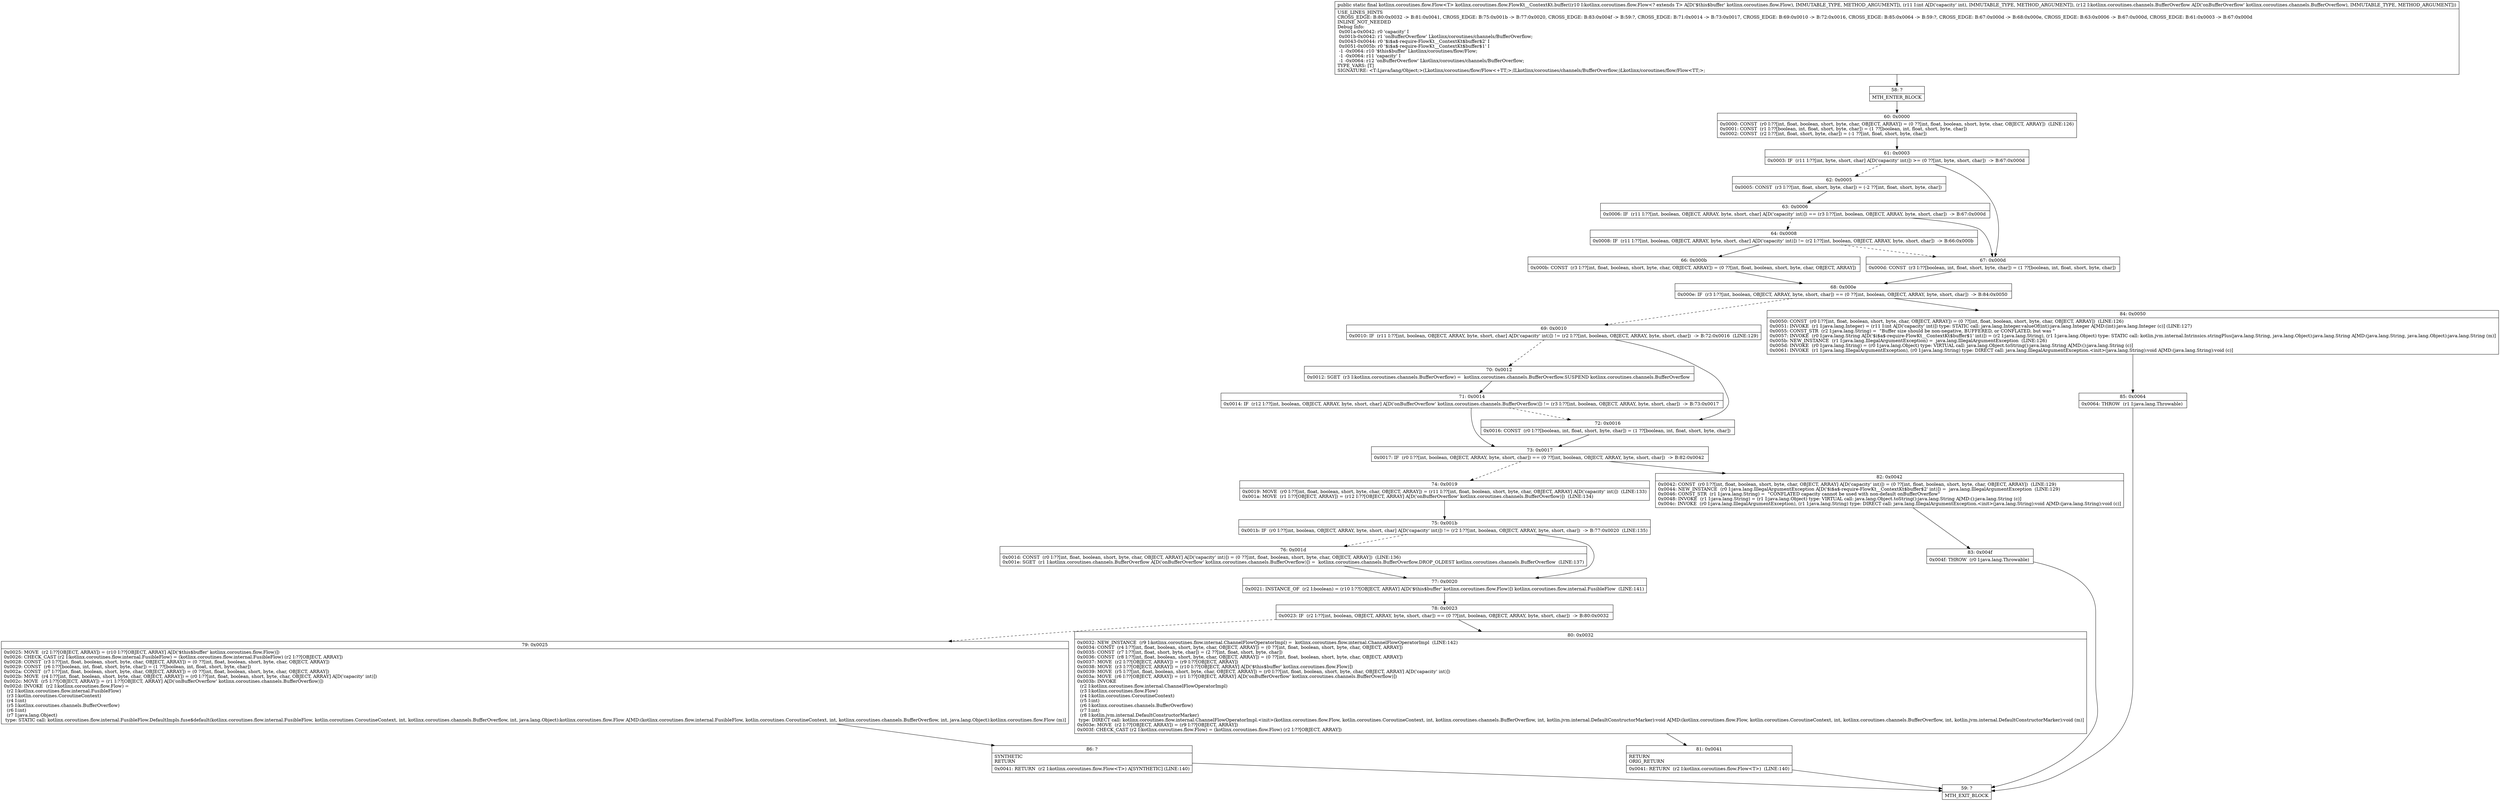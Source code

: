 digraph "CFG forkotlinx.coroutines.flow.FlowKt__ContextKt.buffer(Lkotlinx\/coroutines\/flow\/Flow;ILkotlinx\/coroutines\/channels\/BufferOverflow;)Lkotlinx\/coroutines\/flow\/Flow;" {
Node_58 [shape=record,label="{58\:\ ?|MTH_ENTER_BLOCK\l}"];
Node_60 [shape=record,label="{60\:\ 0x0000|0x0000: CONST  (r0 I:??[int, float, boolean, short, byte, char, OBJECT, ARRAY]) = (0 ??[int, float, boolean, short, byte, char, OBJECT, ARRAY])  (LINE:126)\l0x0001: CONST  (r1 I:??[boolean, int, float, short, byte, char]) = (1 ??[boolean, int, float, short, byte, char]) \l0x0002: CONST  (r2 I:??[int, float, short, byte, char]) = (\-1 ??[int, float, short, byte, char]) \l}"];
Node_61 [shape=record,label="{61\:\ 0x0003|0x0003: IF  (r11 I:??[int, byte, short, char] A[D('capacity' int)]) \>= (0 ??[int, byte, short, char])  \-\> B:67:0x000d \l}"];
Node_62 [shape=record,label="{62\:\ 0x0005|0x0005: CONST  (r3 I:??[int, float, short, byte, char]) = (\-2 ??[int, float, short, byte, char]) \l}"];
Node_63 [shape=record,label="{63\:\ 0x0006|0x0006: IF  (r11 I:??[int, boolean, OBJECT, ARRAY, byte, short, char] A[D('capacity' int)]) == (r3 I:??[int, boolean, OBJECT, ARRAY, byte, short, char])  \-\> B:67:0x000d \l}"];
Node_64 [shape=record,label="{64\:\ 0x0008|0x0008: IF  (r11 I:??[int, boolean, OBJECT, ARRAY, byte, short, char] A[D('capacity' int)]) != (r2 I:??[int, boolean, OBJECT, ARRAY, byte, short, char])  \-\> B:66:0x000b \l}"];
Node_66 [shape=record,label="{66\:\ 0x000b|0x000b: CONST  (r3 I:??[int, float, boolean, short, byte, char, OBJECT, ARRAY]) = (0 ??[int, float, boolean, short, byte, char, OBJECT, ARRAY]) \l}"];
Node_68 [shape=record,label="{68\:\ 0x000e|0x000e: IF  (r3 I:??[int, boolean, OBJECT, ARRAY, byte, short, char]) == (0 ??[int, boolean, OBJECT, ARRAY, byte, short, char])  \-\> B:84:0x0050 \l}"];
Node_69 [shape=record,label="{69\:\ 0x0010|0x0010: IF  (r11 I:??[int, boolean, OBJECT, ARRAY, byte, short, char] A[D('capacity' int)]) != (r2 I:??[int, boolean, OBJECT, ARRAY, byte, short, char])  \-\> B:72:0x0016  (LINE:129)\l}"];
Node_70 [shape=record,label="{70\:\ 0x0012|0x0012: SGET  (r3 I:kotlinx.coroutines.channels.BufferOverflow) =  kotlinx.coroutines.channels.BufferOverflow.SUSPEND kotlinx.coroutines.channels.BufferOverflow \l}"];
Node_71 [shape=record,label="{71\:\ 0x0014|0x0014: IF  (r12 I:??[int, boolean, OBJECT, ARRAY, byte, short, char] A[D('onBufferOverflow' kotlinx.coroutines.channels.BufferOverflow)]) != (r3 I:??[int, boolean, OBJECT, ARRAY, byte, short, char])  \-\> B:73:0x0017 \l}"];
Node_73 [shape=record,label="{73\:\ 0x0017|0x0017: IF  (r0 I:??[int, boolean, OBJECT, ARRAY, byte, short, char]) == (0 ??[int, boolean, OBJECT, ARRAY, byte, short, char])  \-\> B:82:0x0042 \l}"];
Node_74 [shape=record,label="{74\:\ 0x0019|0x0019: MOVE  (r0 I:??[int, float, boolean, short, byte, char, OBJECT, ARRAY]) = (r11 I:??[int, float, boolean, short, byte, char, OBJECT, ARRAY] A[D('capacity' int)])  (LINE:133)\l0x001a: MOVE  (r1 I:??[OBJECT, ARRAY]) = (r12 I:??[OBJECT, ARRAY] A[D('onBufferOverflow' kotlinx.coroutines.channels.BufferOverflow)])  (LINE:134)\l}"];
Node_75 [shape=record,label="{75\:\ 0x001b|0x001b: IF  (r0 I:??[int, boolean, OBJECT, ARRAY, byte, short, char] A[D('capacity' int)]) != (r2 I:??[int, boolean, OBJECT, ARRAY, byte, short, char])  \-\> B:77:0x0020  (LINE:135)\l}"];
Node_76 [shape=record,label="{76\:\ 0x001d|0x001d: CONST  (r0 I:??[int, float, boolean, short, byte, char, OBJECT, ARRAY] A[D('capacity' int)]) = (0 ??[int, float, boolean, short, byte, char, OBJECT, ARRAY])  (LINE:136)\l0x001e: SGET  (r1 I:kotlinx.coroutines.channels.BufferOverflow A[D('onBufferOverflow' kotlinx.coroutines.channels.BufferOverflow)]) =  kotlinx.coroutines.channels.BufferOverflow.DROP_OLDEST kotlinx.coroutines.channels.BufferOverflow  (LINE:137)\l}"];
Node_77 [shape=record,label="{77\:\ 0x0020|0x0021: INSTANCE_OF  (r2 I:boolean) = (r10 I:??[OBJECT, ARRAY] A[D('$this$buffer' kotlinx.coroutines.flow.Flow)]) kotlinx.coroutines.flow.internal.FusibleFlow  (LINE:141)\l}"];
Node_78 [shape=record,label="{78\:\ 0x0023|0x0023: IF  (r2 I:??[int, boolean, OBJECT, ARRAY, byte, short, char]) == (0 ??[int, boolean, OBJECT, ARRAY, byte, short, char])  \-\> B:80:0x0032 \l}"];
Node_79 [shape=record,label="{79\:\ 0x0025|0x0025: MOVE  (r2 I:??[OBJECT, ARRAY]) = (r10 I:??[OBJECT, ARRAY] A[D('$this$buffer' kotlinx.coroutines.flow.Flow)]) \l0x0026: CHECK_CAST (r2 I:kotlinx.coroutines.flow.internal.FusibleFlow) = (kotlinx.coroutines.flow.internal.FusibleFlow) (r2 I:??[OBJECT, ARRAY]) \l0x0028: CONST  (r3 I:??[int, float, boolean, short, byte, char, OBJECT, ARRAY]) = (0 ??[int, float, boolean, short, byte, char, OBJECT, ARRAY]) \l0x0029: CONST  (r6 I:??[boolean, int, float, short, byte, char]) = (1 ??[boolean, int, float, short, byte, char]) \l0x002a: CONST  (r7 I:??[int, float, boolean, short, byte, char, OBJECT, ARRAY]) = (0 ??[int, float, boolean, short, byte, char, OBJECT, ARRAY]) \l0x002b: MOVE  (r4 I:??[int, float, boolean, short, byte, char, OBJECT, ARRAY]) = (r0 I:??[int, float, boolean, short, byte, char, OBJECT, ARRAY] A[D('capacity' int)]) \l0x002c: MOVE  (r5 I:??[OBJECT, ARRAY]) = (r1 I:??[OBJECT, ARRAY] A[D('onBufferOverflow' kotlinx.coroutines.channels.BufferOverflow)]) \l0x002d: INVOKE  (r2 I:kotlinx.coroutines.flow.Flow) = \l  (r2 I:kotlinx.coroutines.flow.internal.FusibleFlow)\l  (r3 I:kotlin.coroutines.CoroutineContext)\l  (r4 I:int)\l  (r5 I:kotlinx.coroutines.channels.BufferOverflow)\l  (r6 I:int)\l  (r7 I:java.lang.Object)\l type: STATIC call: kotlinx.coroutines.flow.internal.FusibleFlow.DefaultImpls.fuse$default(kotlinx.coroutines.flow.internal.FusibleFlow, kotlin.coroutines.CoroutineContext, int, kotlinx.coroutines.channels.BufferOverflow, int, java.lang.Object):kotlinx.coroutines.flow.Flow A[MD:(kotlinx.coroutines.flow.internal.FusibleFlow, kotlin.coroutines.CoroutineContext, int, kotlinx.coroutines.channels.BufferOverflow, int, java.lang.Object):kotlinx.coroutines.flow.Flow (m)]\l}"];
Node_86 [shape=record,label="{86\:\ ?|SYNTHETIC\lRETURN\l|0x0041: RETURN  (r2 I:kotlinx.coroutines.flow.Flow\<T\>) A[SYNTHETIC] (LINE:140)\l}"];
Node_59 [shape=record,label="{59\:\ ?|MTH_EXIT_BLOCK\l}"];
Node_80 [shape=record,label="{80\:\ 0x0032|0x0032: NEW_INSTANCE  (r9 I:kotlinx.coroutines.flow.internal.ChannelFlowOperatorImpl) =  kotlinx.coroutines.flow.internal.ChannelFlowOperatorImpl  (LINE:142)\l0x0034: CONST  (r4 I:??[int, float, boolean, short, byte, char, OBJECT, ARRAY]) = (0 ??[int, float, boolean, short, byte, char, OBJECT, ARRAY]) \l0x0035: CONST  (r7 I:??[int, float, short, byte, char]) = (2 ??[int, float, short, byte, char]) \l0x0036: CONST  (r8 I:??[int, float, boolean, short, byte, char, OBJECT, ARRAY]) = (0 ??[int, float, boolean, short, byte, char, OBJECT, ARRAY]) \l0x0037: MOVE  (r2 I:??[OBJECT, ARRAY]) = (r9 I:??[OBJECT, ARRAY]) \l0x0038: MOVE  (r3 I:??[OBJECT, ARRAY]) = (r10 I:??[OBJECT, ARRAY] A[D('$this$buffer' kotlinx.coroutines.flow.Flow)]) \l0x0039: MOVE  (r5 I:??[int, float, boolean, short, byte, char, OBJECT, ARRAY]) = (r0 I:??[int, float, boolean, short, byte, char, OBJECT, ARRAY] A[D('capacity' int)]) \l0x003a: MOVE  (r6 I:??[OBJECT, ARRAY]) = (r1 I:??[OBJECT, ARRAY] A[D('onBufferOverflow' kotlinx.coroutines.channels.BufferOverflow)]) \l0x003b: INVOKE  \l  (r2 I:kotlinx.coroutines.flow.internal.ChannelFlowOperatorImpl)\l  (r3 I:kotlinx.coroutines.flow.Flow)\l  (r4 I:kotlin.coroutines.CoroutineContext)\l  (r5 I:int)\l  (r6 I:kotlinx.coroutines.channels.BufferOverflow)\l  (r7 I:int)\l  (r8 I:kotlin.jvm.internal.DefaultConstructorMarker)\l type: DIRECT call: kotlinx.coroutines.flow.internal.ChannelFlowOperatorImpl.\<init\>(kotlinx.coroutines.flow.Flow, kotlin.coroutines.CoroutineContext, int, kotlinx.coroutines.channels.BufferOverflow, int, kotlin.jvm.internal.DefaultConstructorMarker):void A[MD:(kotlinx.coroutines.flow.Flow, kotlin.coroutines.CoroutineContext, int, kotlinx.coroutines.channels.BufferOverflow, int, kotlin.jvm.internal.DefaultConstructorMarker):void (m)]\l0x003e: MOVE  (r2 I:??[OBJECT, ARRAY]) = (r9 I:??[OBJECT, ARRAY]) \l0x003f: CHECK_CAST (r2 I:kotlinx.coroutines.flow.Flow) = (kotlinx.coroutines.flow.Flow) (r2 I:??[OBJECT, ARRAY]) \l}"];
Node_81 [shape=record,label="{81\:\ 0x0041|RETURN\lORIG_RETURN\l|0x0041: RETURN  (r2 I:kotlinx.coroutines.flow.Flow\<T\>)  (LINE:140)\l}"];
Node_82 [shape=record,label="{82\:\ 0x0042|0x0042: CONST  (r0 I:??[int, float, boolean, short, byte, char, OBJECT, ARRAY] A[D('capacity' int)]) = (0 ??[int, float, boolean, short, byte, char, OBJECT, ARRAY])  (LINE:129)\l0x0044: NEW_INSTANCE  (r0 I:java.lang.IllegalArgumentException A[D('$i$a$\-require\-FlowKt__ContextKt$buffer$2' int)]) =  java.lang.IllegalArgumentException  (LINE:129)\l0x0046: CONST_STR  (r1 I:java.lang.String) =  \"CONFLATED capacity cannot be used with non\-default onBufferOverflow\" \l0x0048: INVOKE  (r1 I:java.lang.String) = (r1 I:java.lang.Object) type: VIRTUAL call: java.lang.Object.toString():java.lang.String A[MD:():java.lang.String (c)]\l0x004c: INVOKE  (r0 I:java.lang.IllegalArgumentException), (r1 I:java.lang.String) type: DIRECT call: java.lang.IllegalArgumentException.\<init\>(java.lang.String):void A[MD:(java.lang.String):void (c)]\l}"];
Node_83 [shape=record,label="{83\:\ 0x004f|0x004f: THROW  (r0 I:java.lang.Throwable) \l}"];
Node_72 [shape=record,label="{72\:\ 0x0016|0x0016: CONST  (r0 I:??[boolean, int, float, short, byte, char]) = (1 ??[boolean, int, float, short, byte, char]) \l}"];
Node_84 [shape=record,label="{84\:\ 0x0050|0x0050: CONST  (r0 I:??[int, float, boolean, short, byte, char, OBJECT, ARRAY]) = (0 ??[int, float, boolean, short, byte, char, OBJECT, ARRAY])  (LINE:126)\l0x0051: INVOKE  (r1 I:java.lang.Integer) = (r11 I:int A[D('capacity' int)]) type: STATIC call: java.lang.Integer.valueOf(int):java.lang.Integer A[MD:(int):java.lang.Integer (c)] (LINE:127)\l0x0055: CONST_STR  (r2 I:java.lang.String) =  \"Buffer size should be non\-negative, BUFFERED, or CONFLATED, but was \" \l0x0057: INVOKE  (r0 I:java.lang.String A[D('$i$a$\-require\-FlowKt__ContextKt$buffer$1' int)]) = (r2 I:java.lang.String), (r1 I:java.lang.Object) type: STATIC call: kotlin.jvm.internal.Intrinsics.stringPlus(java.lang.String, java.lang.Object):java.lang.String A[MD:(java.lang.String, java.lang.Object):java.lang.String (m)]\l0x005b: NEW_INSTANCE  (r1 I:java.lang.IllegalArgumentException) =  java.lang.IllegalArgumentException  (LINE:126)\l0x005d: INVOKE  (r0 I:java.lang.String) = (r0 I:java.lang.Object) type: VIRTUAL call: java.lang.Object.toString():java.lang.String A[MD:():java.lang.String (c)]\l0x0061: INVOKE  (r1 I:java.lang.IllegalArgumentException), (r0 I:java.lang.String) type: DIRECT call: java.lang.IllegalArgumentException.\<init\>(java.lang.String):void A[MD:(java.lang.String):void (c)]\l}"];
Node_85 [shape=record,label="{85\:\ 0x0064|0x0064: THROW  (r1 I:java.lang.Throwable) \l}"];
Node_67 [shape=record,label="{67\:\ 0x000d|0x000d: CONST  (r3 I:??[boolean, int, float, short, byte, char]) = (1 ??[boolean, int, float, short, byte, char]) \l}"];
MethodNode[shape=record,label="{public static final kotlinx.coroutines.flow.Flow\<T\> kotlinx.coroutines.flow.FlowKt__ContextKt.buffer((r10 I:kotlinx.coroutines.flow.Flow\<? extends T\> A[D('$this$buffer' kotlinx.coroutines.flow.Flow), IMMUTABLE_TYPE, METHOD_ARGUMENT]), (r11 I:int A[D('capacity' int), IMMUTABLE_TYPE, METHOD_ARGUMENT]), (r12 I:kotlinx.coroutines.channels.BufferOverflow A[D('onBufferOverflow' kotlinx.coroutines.channels.BufferOverflow), IMMUTABLE_TYPE, METHOD_ARGUMENT]))  | USE_LINES_HINTS\lCROSS_EDGE: B:80:0x0032 \-\> B:81:0x0041, CROSS_EDGE: B:75:0x001b \-\> B:77:0x0020, CROSS_EDGE: B:83:0x004f \-\> B:59:?, CROSS_EDGE: B:71:0x0014 \-\> B:73:0x0017, CROSS_EDGE: B:69:0x0010 \-\> B:72:0x0016, CROSS_EDGE: B:85:0x0064 \-\> B:59:?, CROSS_EDGE: B:67:0x000d \-\> B:68:0x000e, CROSS_EDGE: B:63:0x0006 \-\> B:67:0x000d, CROSS_EDGE: B:61:0x0003 \-\> B:67:0x000d\lINLINE_NOT_NEEDED\lDebug Info:\l  0x001a\-0x0042: r0 'capacity' I\l  0x001b\-0x0042: r1 'onBufferOverflow' Lkotlinx\/coroutines\/channels\/BufferOverflow;\l  0x0043\-0x0044: r0 '$i$a$\-require\-FlowKt__ContextKt$buffer$2' I\l  0x0051\-0x005b: r0 '$i$a$\-require\-FlowKt__ContextKt$buffer$1' I\l  \-1 \-0x0064: r10 '$this$buffer' Lkotlinx\/coroutines\/flow\/Flow;\l  \-1 \-0x0064: r11 'capacity' I\l  \-1 \-0x0064: r12 'onBufferOverflow' Lkotlinx\/coroutines\/channels\/BufferOverflow;\lTYPE_VARS: [T]\lSIGNATURE: \<T:Ljava\/lang\/Object;\>(Lkotlinx\/coroutines\/flow\/Flow\<+TT;\>;ILkotlinx\/coroutines\/channels\/BufferOverflow;)Lkotlinx\/coroutines\/flow\/Flow\<TT;\>;\l}"];
MethodNode -> Node_58;Node_58 -> Node_60;
Node_60 -> Node_61;
Node_61 -> Node_62[style=dashed];
Node_61 -> Node_67;
Node_62 -> Node_63;
Node_63 -> Node_64[style=dashed];
Node_63 -> Node_67;
Node_64 -> Node_66;
Node_64 -> Node_67[style=dashed];
Node_66 -> Node_68;
Node_68 -> Node_69[style=dashed];
Node_68 -> Node_84;
Node_69 -> Node_70[style=dashed];
Node_69 -> Node_72;
Node_70 -> Node_71;
Node_71 -> Node_72[style=dashed];
Node_71 -> Node_73;
Node_73 -> Node_74[style=dashed];
Node_73 -> Node_82;
Node_74 -> Node_75;
Node_75 -> Node_76[style=dashed];
Node_75 -> Node_77;
Node_76 -> Node_77;
Node_77 -> Node_78;
Node_78 -> Node_79[style=dashed];
Node_78 -> Node_80;
Node_79 -> Node_86;
Node_86 -> Node_59;
Node_80 -> Node_81;
Node_81 -> Node_59;
Node_82 -> Node_83;
Node_83 -> Node_59;
Node_72 -> Node_73;
Node_84 -> Node_85;
Node_85 -> Node_59;
Node_67 -> Node_68;
}

